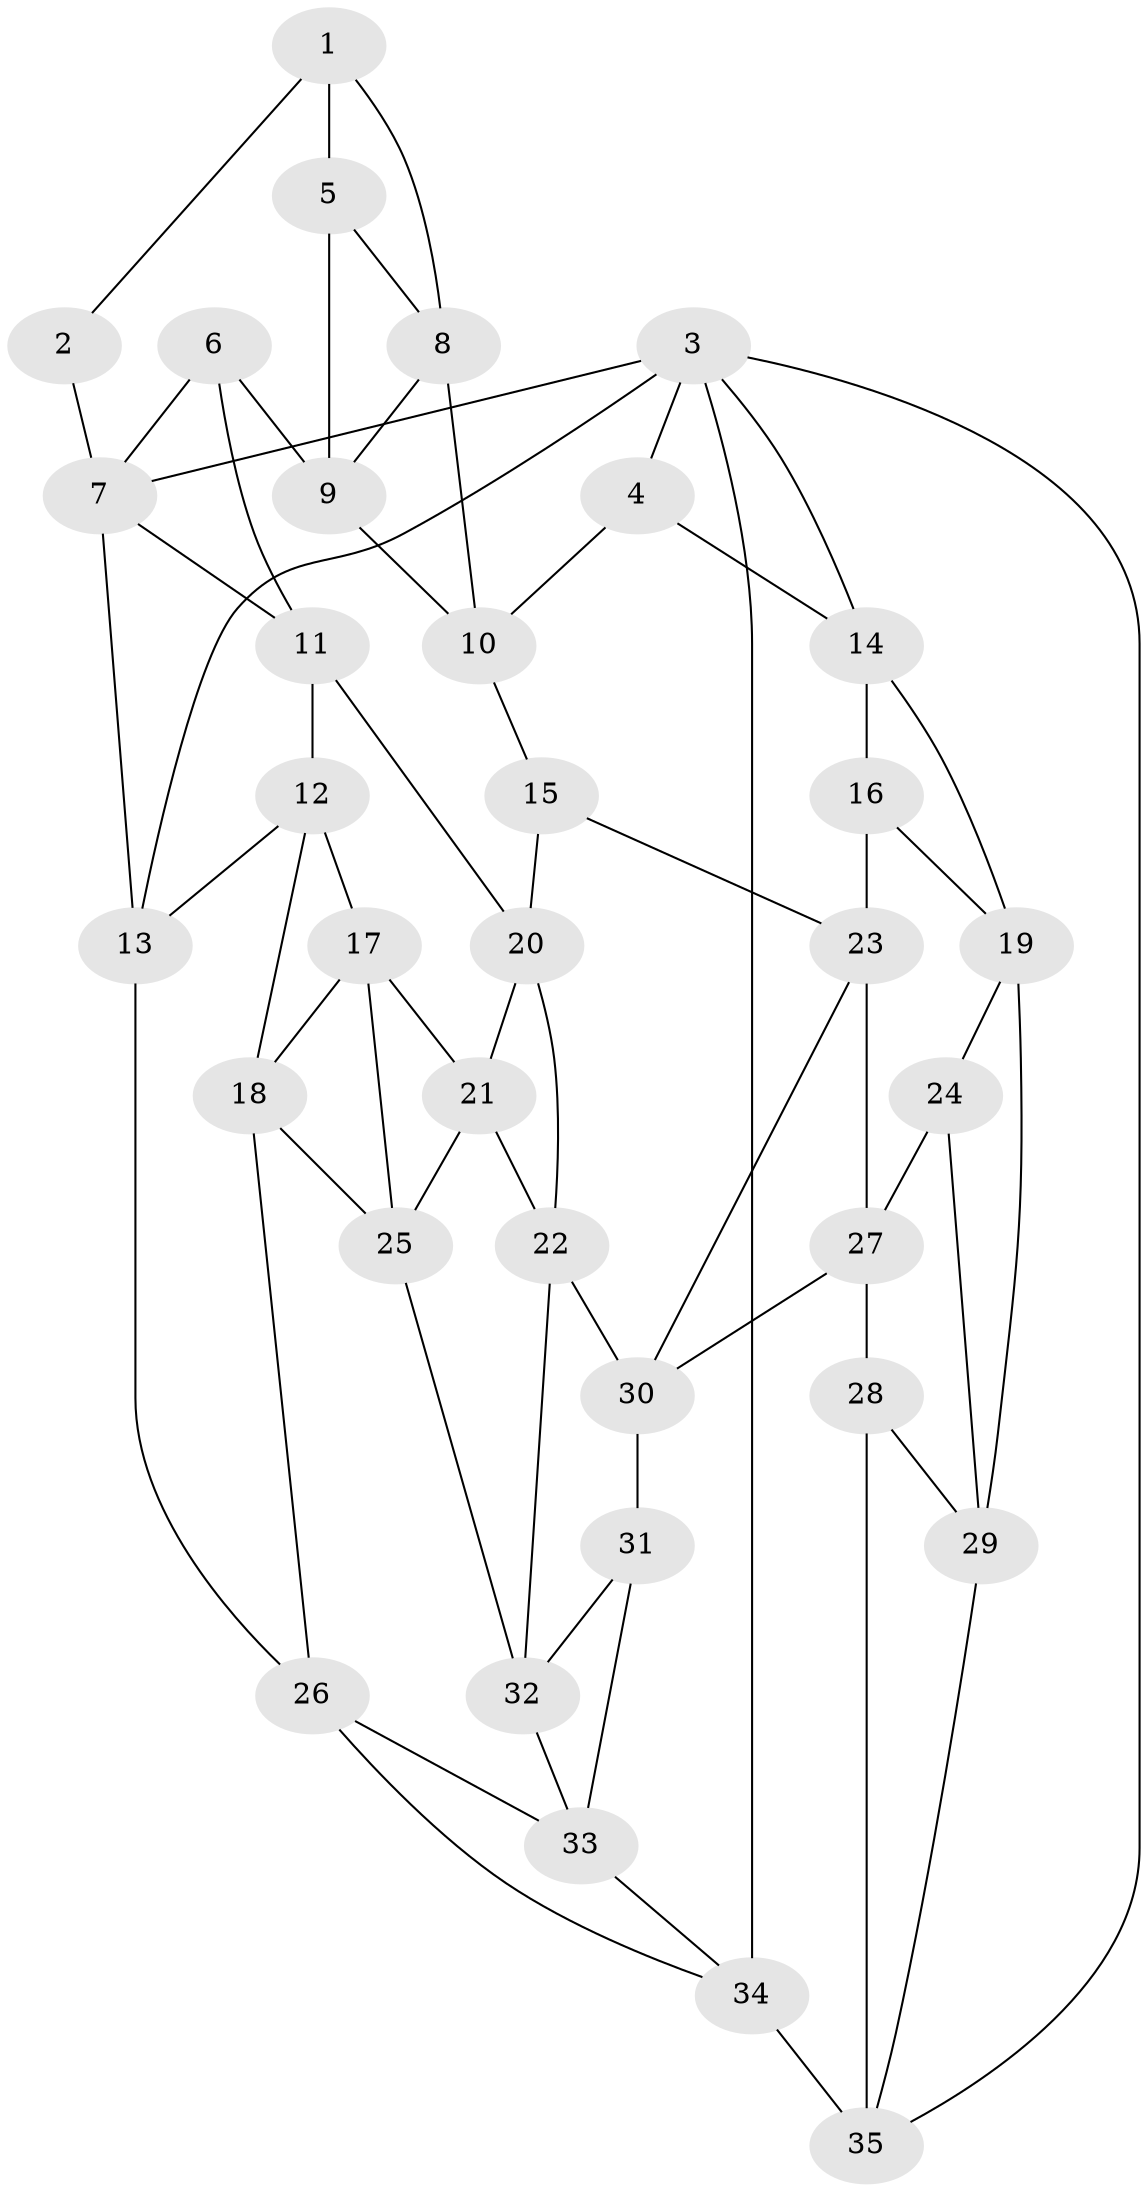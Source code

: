// original degree distribution, {3: 0.02857142857142857, 4: 0.22857142857142856, 5: 0.5428571428571428, 6: 0.2}
// Generated by graph-tools (version 1.1) at 2025/03/03/09/25 03:03:16]
// undirected, 35 vertices, 66 edges
graph export_dot {
graph [start="1"]
  node [color=gray90,style=filled];
  1;
  2;
  3;
  4;
  5;
  6;
  7;
  8;
  9;
  10;
  11;
  12;
  13;
  14;
  15;
  16;
  17;
  18;
  19;
  20;
  21;
  22;
  23;
  24;
  25;
  26;
  27;
  28;
  29;
  30;
  31;
  32;
  33;
  34;
  35;
  1 -- 2 [weight=1.0];
  1 -- 5 [weight=1.0];
  1 -- 8 [weight=1.0];
  2 -- 7 [weight=2.0];
  3 -- 4 [weight=1.0];
  3 -- 7 [weight=1.0];
  3 -- 13 [weight=1.0];
  3 -- 14 [weight=1.0];
  3 -- 34 [weight=1.0];
  3 -- 35 [weight=1.0];
  4 -- 10 [weight=1.0];
  4 -- 14 [weight=1.0];
  5 -- 8 [weight=1.0];
  5 -- 9 [weight=1.0];
  6 -- 7 [weight=1.0];
  6 -- 9 [weight=1.0];
  6 -- 11 [weight=1.0];
  7 -- 11 [weight=1.0];
  7 -- 13 [weight=1.0];
  8 -- 9 [weight=1.0];
  8 -- 10 [weight=1.0];
  9 -- 10 [weight=1.0];
  10 -- 15 [weight=1.0];
  11 -- 12 [weight=1.0];
  11 -- 20 [weight=1.0];
  12 -- 13 [weight=1.0];
  12 -- 17 [weight=1.0];
  12 -- 18 [weight=1.0];
  13 -- 26 [weight=1.0];
  14 -- 16 [weight=1.0];
  14 -- 19 [weight=1.0];
  15 -- 20 [weight=1.0];
  15 -- 23 [weight=1.0];
  16 -- 19 [weight=1.0];
  16 -- 23 [weight=1.0];
  17 -- 18 [weight=1.0];
  17 -- 21 [weight=1.0];
  17 -- 25 [weight=1.0];
  18 -- 25 [weight=1.0];
  18 -- 26 [weight=1.0];
  19 -- 24 [weight=1.0];
  19 -- 29 [weight=1.0];
  20 -- 21 [weight=1.0];
  20 -- 22 [weight=1.0];
  21 -- 22 [weight=1.0];
  21 -- 25 [weight=1.0];
  22 -- 30 [weight=1.0];
  22 -- 32 [weight=1.0];
  23 -- 27 [weight=1.0];
  23 -- 30 [weight=1.0];
  24 -- 27 [weight=1.0];
  24 -- 29 [weight=1.0];
  25 -- 32 [weight=1.0];
  26 -- 33 [weight=1.0];
  26 -- 34 [weight=1.0];
  27 -- 28 [weight=1.0];
  27 -- 30 [weight=1.0];
  28 -- 29 [weight=1.0];
  28 -- 35 [weight=1.0];
  29 -- 35 [weight=1.0];
  30 -- 31 [weight=1.0];
  31 -- 32 [weight=1.0];
  31 -- 33 [weight=1.0];
  32 -- 33 [weight=1.0];
  33 -- 34 [weight=1.0];
  34 -- 35 [weight=2.0];
}
